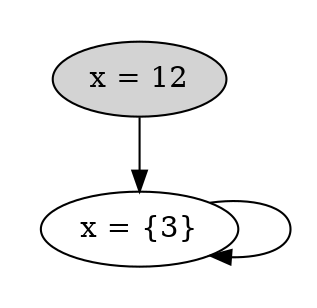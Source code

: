 strict digraph DiskGraph {
nodesep=0.35;
subgraph cluster_graph {
color="white";
4524828288577077786 [label="x = 12",style = filled]
4524828288577077786 -> -6943279367863327552 [label="",color="black",fontcolor="black"];
-6943279367863327552 [label="x = {3}"];
-6943279367863327552 -> -6943279367863327552 [label="",color="black",fontcolor="black"];
{rank = same; 4524828288577077786;}
{rank = same; -6943279367863327552;}
}
}